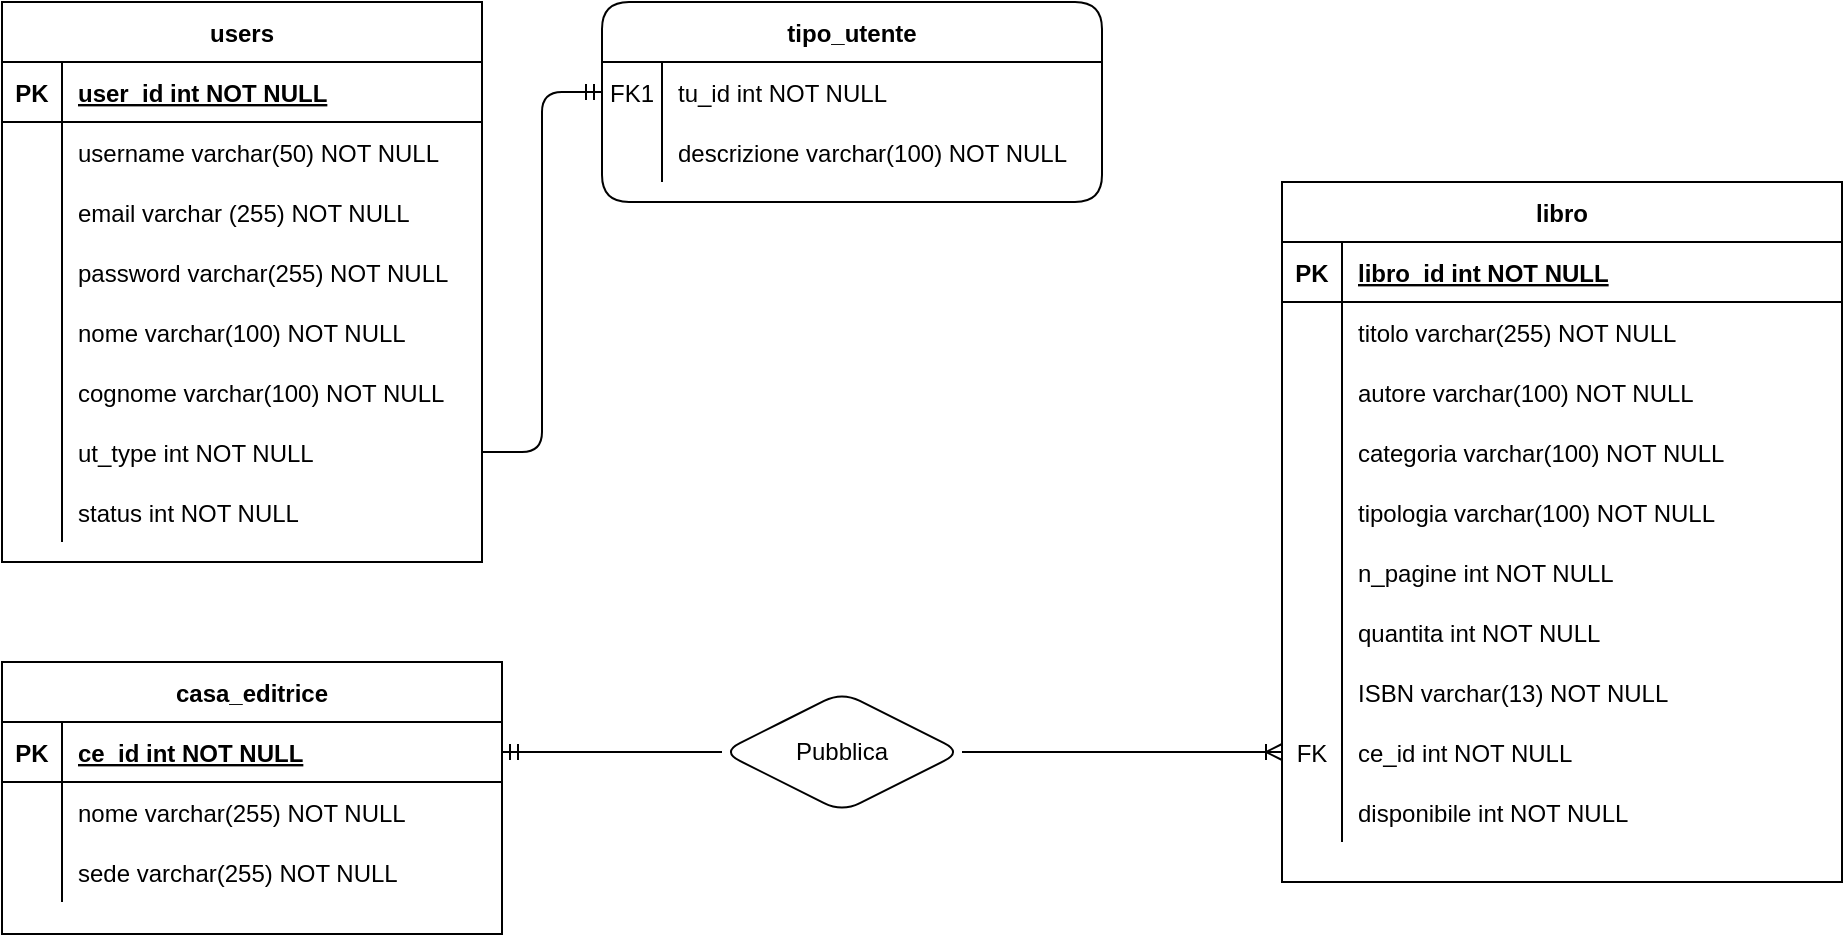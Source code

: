 <mxfile version="14.2.7" type="github">
  <diagram id="R2lEEEUBdFMjLlhIrx00" name="Page-1">
    <mxGraphModel dx="1346" dy="693" grid="1" gridSize="10" guides="1" tooltips="1" connect="1" arrows="1" fold="1" page="1" pageScale="1" pageWidth="1169" pageHeight="827" math="0" shadow="0" extFonts="Permanent Marker^https://fonts.googleapis.com/css?family=Permanent+Marker">
      <root>
        <mxCell id="0" />
        <mxCell id="1" parent="0" />
        <mxCell id="C-vyLk0tnHw3VtMMgP7b-2" value="tipo_utente" style="shape=table;startSize=30;container=1;collapsible=1;childLayout=tableLayout;fixedRows=1;rowLines=0;fontStyle=1;align=center;resizeLast=1;rounded=1;" parent="1" vertex="1">
          <mxGeometry x="340" y="110" width="250" height="100" as="geometry" />
        </mxCell>
        <mxCell id="C-vyLk0tnHw3VtMMgP7b-6" value="" style="shape=partialRectangle;collapsible=0;dropTarget=0;pointerEvents=0;fillColor=none;points=[[0,0.5],[1,0.5]];portConstraint=eastwest;top=0;left=0;right=0;bottom=0;" parent="C-vyLk0tnHw3VtMMgP7b-2" vertex="1">
          <mxGeometry y="30" width="250" height="30" as="geometry" />
        </mxCell>
        <mxCell id="C-vyLk0tnHw3VtMMgP7b-7" value="FK1" style="shape=partialRectangle;overflow=hidden;connectable=0;fillColor=none;top=0;left=0;bottom=0;right=0;" parent="C-vyLk0tnHw3VtMMgP7b-6" vertex="1">
          <mxGeometry width="30" height="30" as="geometry" />
        </mxCell>
        <mxCell id="C-vyLk0tnHw3VtMMgP7b-8" value="tu_id int NOT NULL" style="shape=partialRectangle;overflow=hidden;connectable=0;fillColor=none;top=0;left=0;bottom=0;right=0;align=left;spacingLeft=6;" parent="C-vyLk0tnHw3VtMMgP7b-6" vertex="1">
          <mxGeometry x="30" width="220" height="30" as="geometry" />
        </mxCell>
        <mxCell id="C-vyLk0tnHw3VtMMgP7b-9" value="" style="shape=partialRectangle;collapsible=0;dropTarget=0;pointerEvents=0;fillColor=none;points=[[0,0.5],[1,0.5]];portConstraint=eastwest;top=0;left=0;right=0;bottom=0;" parent="C-vyLk0tnHw3VtMMgP7b-2" vertex="1">
          <mxGeometry y="60" width="250" height="30" as="geometry" />
        </mxCell>
        <mxCell id="C-vyLk0tnHw3VtMMgP7b-10" value="" style="shape=partialRectangle;overflow=hidden;connectable=0;fillColor=none;top=0;left=0;bottom=0;right=0;" parent="C-vyLk0tnHw3VtMMgP7b-9" vertex="1">
          <mxGeometry width="30" height="30" as="geometry" />
        </mxCell>
        <mxCell id="C-vyLk0tnHw3VtMMgP7b-11" value="descrizione varchar(100) NOT NULL" style="shape=partialRectangle;overflow=hidden;connectable=0;fillColor=none;top=0;left=0;bottom=0;right=0;align=left;spacingLeft=6;" parent="C-vyLk0tnHw3VtMMgP7b-9" vertex="1">
          <mxGeometry x="30" width="220" height="30" as="geometry" />
        </mxCell>
        <mxCell id="Vtl8R_igDZuL0pvEwuOO-15" value="libro" style="shape=table;startSize=30;container=1;collapsible=1;childLayout=tableLayout;fixedRows=1;rowLines=0;fontStyle=1;align=center;resizeLast=1;" parent="1" vertex="1">
          <mxGeometry x="680" y="200" width="280" height="350" as="geometry" />
        </mxCell>
        <mxCell id="Vtl8R_igDZuL0pvEwuOO-16" value="" style="shape=partialRectangle;collapsible=0;dropTarget=0;pointerEvents=0;fillColor=none;points=[[0,0.5],[1,0.5]];portConstraint=eastwest;top=0;left=0;right=0;bottom=1;" parent="Vtl8R_igDZuL0pvEwuOO-15" vertex="1">
          <mxGeometry y="30" width="280" height="30" as="geometry" />
        </mxCell>
        <mxCell id="Vtl8R_igDZuL0pvEwuOO-17" value="PK" style="shape=partialRectangle;overflow=hidden;connectable=0;fillColor=none;top=0;left=0;bottom=0;right=0;fontStyle=1;" parent="Vtl8R_igDZuL0pvEwuOO-16" vertex="1">
          <mxGeometry width="30" height="30" as="geometry" />
        </mxCell>
        <mxCell id="Vtl8R_igDZuL0pvEwuOO-18" value="libro_id int NOT NULL " style="shape=partialRectangle;overflow=hidden;connectable=0;fillColor=none;top=0;left=0;bottom=0;right=0;align=left;spacingLeft=6;fontStyle=5;" parent="Vtl8R_igDZuL0pvEwuOO-16" vertex="1">
          <mxGeometry x="30" width="250" height="30" as="geometry" />
        </mxCell>
        <mxCell id="Vtl8R_igDZuL0pvEwuOO-19" value="" style="shape=partialRectangle;collapsible=0;dropTarget=0;pointerEvents=0;fillColor=none;points=[[0,0.5],[1,0.5]];portConstraint=eastwest;top=0;left=0;right=0;bottom=0;" parent="Vtl8R_igDZuL0pvEwuOO-15" vertex="1">
          <mxGeometry y="60" width="280" height="30" as="geometry" />
        </mxCell>
        <mxCell id="Vtl8R_igDZuL0pvEwuOO-20" value="" style="shape=partialRectangle;overflow=hidden;connectable=0;fillColor=none;top=0;left=0;bottom=0;right=0;" parent="Vtl8R_igDZuL0pvEwuOO-19" vertex="1">
          <mxGeometry width="30" height="30" as="geometry" />
        </mxCell>
        <mxCell id="Vtl8R_igDZuL0pvEwuOO-21" value="titolo varchar(255) NOT NULL" style="shape=partialRectangle;overflow=hidden;connectable=0;fillColor=none;top=0;left=0;bottom=0;right=0;align=left;spacingLeft=6;" parent="Vtl8R_igDZuL0pvEwuOO-19" vertex="1">
          <mxGeometry x="30" width="250" height="30" as="geometry" />
        </mxCell>
        <mxCell id="Vtl8R_igDZuL0pvEwuOO-22" value="" style="shape=partialRectangle;collapsible=0;dropTarget=0;pointerEvents=0;fillColor=none;points=[[0,0.5],[1,0.5]];portConstraint=eastwest;top=0;left=0;right=0;bottom=0;" parent="Vtl8R_igDZuL0pvEwuOO-15" vertex="1">
          <mxGeometry y="90" width="280" height="30" as="geometry" />
        </mxCell>
        <mxCell id="Vtl8R_igDZuL0pvEwuOO-23" value="" style="shape=partialRectangle;overflow=hidden;connectable=0;fillColor=none;top=0;left=0;bottom=0;right=0;" parent="Vtl8R_igDZuL0pvEwuOO-22" vertex="1">
          <mxGeometry width="30" height="30" as="geometry" />
        </mxCell>
        <mxCell id="Vtl8R_igDZuL0pvEwuOO-24" value="autore varchar(100) NOT NULL" style="shape=partialRectangle;overflow=hidden;connectable=0;fillColor=none;top=0;left=0;bottom=0;right=0;align=left;spacingLeft=6;" parent="Vtl8R_igDZuL0pvEwuOO-22" vertex="1">
          <mxGeometry x="30" width="250" height="30" as="geometry" />
        </mxCell>
        <mxCell id="S0_BgPtVkWArHSTj8qXA-43" value="" style="shape=partialRectangle;collapsible=0;dropTarget=0;pointerEvents=0;fillColor=none;points=[[0,0.5],[1,0.5]];portConstraint=eastwest;top=0;left=0;right=0;bottom=0;" vertex="1" parent="Vtl8R_igDZuL0pvEwuOO-15">
          <mxGeometry y="120" width="280" height="30" as="geometry" />
        </mxCell>
        <mxCell id="S0_BgPtVkWArHSTj8qXA-44" value="" style="shape=partialRectangle;overflow=hidden;connectable=0;fillColor=none;top=0;left=0;bottom=0;right=0;" vertex="1" parent="S0_BgPtVkWArHSTj8qXA-43">
          <mxGeometry width="30" height="30" as="geometry" />
        </mxCell>
        <mxCell id="S0_BgPtVkWArHSTj8qXA-45" value="categoria varchar(100) NOT NULL" style="shape=partialRectangle;overflow=hidden;connectable=0;fillColor=none;top=0;left=0;bottom=0;right=0;align=left;spacingLeft=6;" vertex="1" parent="S0_BgPtVkWArHSTj8qXA-43">
          <mxGeometry x="30" width="250" height="30" as="geometry" />
        </mxCell>
        <mxCell id="S0_BgPtVkWArHSTj8qXA-72" value="" style="shape=partialRectangle;collapsible=0;dropTarget=0;pointerEvents=0;fillColor=none;points=[[0,0.5],[1,0.5]];portConstraint=eastwest;top=0;left=0;right=0;bottom=0;" vertex="1" parent="Vtl8R_igDZuL0pvEwuOO-15">
          <mxGeometry y="150" width="280" height="30" as="geometry" />
        </mxCell>
        <mxCell id="S0_BgPtVkWArHSTj8qXA-73" value="" style="shape=partialRectangle;overflow=hidden;connectable=0;fillColor=none;top=0;left=0;bottom=0;right=0;" vertex="1" parent="S0_BgPtVkWArHSTj8qXA-72">
          <mxGeometry width="30" height="30" as="geometry" />
        </mxCell>
        <mxCell id="S0_BgPtVkWArHSTj8qXA-74" value="tipologia varchar(100) NOT NULL" style="shape=partialRectangle;overflow=hidden;connectable=0;fillColor=none;top=0;left=0;bottom=0;right=0;align=left;spacingLeft=6;" vertex="1" parent="S0_BgPtVkWArHSTj8qXA-72">
          <mxGeometry x="30" width="250" height="30" as="geometry" />
        </mxCell>
        <mxCell id="S0_BgPtVkWArHSTj8qXA-46" value="" style="shape=partialRectangle;collapsible=0;dropTarget=0;pointerEvents=0;fillColor=none;points=[[0,0.5],[1,0.5]];portConstraint=eastwest;top=0;left=0;right=0;bottom=0;" vertex="1" parent="Vtl8R_igDZuL0pvEwuOO-15">
          <mxGeometry y="180" width="280" height="30" as="geometry" />
        </mxCell>
        <mxCell id="S0_BgPtVkWArHSTj8qXA-47" value="" style="shape=partialRectangle;overflow=hidden;connectable=0;fillColor=none;top=0;left=0;bottom=0;right=0;" vertex="1" parent="S0_BgPtVkWArHSTj8qXA-46">
          <mxGeometry width="30" height="30" as="geometry" />
        </mxCell>
        <mxCell id="S0_BgPtVkWArHSTj8qXA-48" value="n_pagine int NOT NULL" style="shape=partialRectangle;overflow=hidden;connectable=0;fillColor=none;top=0;left=0;bottom=0;right=0;align=left;spacingLeft=6;" vertex="1" parent="S0_BgPtVkWArHSTj8qXA-46">
          <mxGeometry x="30" width="250" height="30" as="geometry" />
        </mxCell>
        <mxCell id="S0_BgPtVkWArHSTj8qXA-49" value="" style="shape=partialRectangle;collapsible=0;dropTarget=0;pointerEvents=0;fillColor=none;points=[[0,0.5],[1,0.5]];portConstraint=eastwest;top=0;left=0;right=0;bottom=0;" vertex="1" parent="Vtl8R_igDZuL0pvEwuOO-15">
          <mxGeometry y="210" width="280" height="30" as="geometry" />
        </mxCell>
        <mxCell id="S0_BgPtVkWArHSTj8qXA-50" value="" style="shape=partialRectangle;overflow=hidden;connectable=0;fillColor=none;top=0;left=0;bottom=0;right=0;" vertex="1" parent="S0_BgPtVkWArHSTj8qXA-49">
          <mxGeometry width="30" height="30" as="geometry" />
        </mxCell>
        <mxCell id="S0_BgPtVkWArHSTj8qXA-51" value="quantita int NOT NULL" style="shape=partialRectangle;overflow=hidden;connectable=0;fillColor=none;top=0;left=0;bottom=0;right=0;align=left;spacingLeft=6;" vertex="1" parent="S0_BgPtVkWArHSTj8qXA-49">
          <mxGeometry x="30" width="250" height="30" as="geometry" />
        </mxCell>
        <mxCell id="S0_BgPtVkWArHSTj8qXA-52" value="" style="shape=partialRectangle;collapsible=0;dropTarget=0;pointerEvents=0;fillColor=none;points=[[0,0.5],[1,0.5]];portConstraint=eastwest;top=0;left=0;right=0;bottom=0;" vertex="1" parent="Vtl8R_igDZuL0pvEwuOO-15">
          <mxGeometry y="240" width="280" height="30" as="geometry" />
        </mxCell>
        <mxCell id="S0_BgPtVkWArHSTj8qXA-53" value="" style="shape=partialRectangle;overflow=hidden;connectable=0;fillColor=none;top=0;left=0;bottom=0;right=0;" vertex="1" parent="S0_BgPtVkWArHSTj8qXA-52">
          <mxGeometry width="30" height="30" as="geometry" />
        </mxCell>
        <mxCell id="S0_BgPtVkWArHSTj8qXA-54" value="ISBN varchar(13) NOT NULL" style="shape=partialRectangle;overflow=hidden;connectable=0;fillColor=none;top=0;left=0;bottom=0;right=0;align=left;spacingLeft=6;" vertex="1" parent="S0_BgPtVkWArHSTj8qXA-52">
          <mxGeometry x="30" width="250" height="30" as="geometry" />
        </mxCell>
        <mxCell id="S0_BgPtVkWArHSTj8qXA-55" value="" style="shape=partialRectangle;collapsible=0;dropTarget=0;pointerEvents=0;fillColor=none;points=[[0,0.5],[1,0.5]];portConstraint=eastwest;top=0;left=0;right=0;bottom=0;" vertex="1" parent="Vtl8R_igDZuL0pvEwuOO-15">
          <mxGeometry y="270" width="280" height="30" as="geometry" />
        </mxCell>
        <mxCell id="S0_BgPtVkWArHSTj8qXA-56" value="FK" style="shape=partialRectangle;overflow=hidden;connectable=0;fillColor=none;top=0;left=0;bottom=0;right=0;" vertex="1" parent="S0_BgPtVkWArHSTj8qXA-55">
          <mxGeometry width="30" height="30" as="geometry" />
        </mxCell>
        <mxCell id="S0_BgPtVkWArHSTj8qXA-57" value="ce_id int NOT NULL" style="shape=partialRectangle;overflow=hidden;connectable=0;fillColor=none;top=0;left=0;bottom=0;right=0;align=left;spacingLeft=6;" vertex="1" parent="S0_BgPtVkWArHSTj8qXA-55">
          <mxGeometry x="30" width="250" height="30" as="geometry" />
        </mxCell>
        <mxCell id="S0_BgPtVkWArHSTj8qXA-59" value="" style="shape=partialRectangle;collapsible=0;dropTarget=0;pointerEvents=0;fillColor=none;points=[[0,0.5],[1,0.5]];portConstraint=eastwest;top=0;left=0;right=0;bottom=0;" vertex="1" parent="Vtl8R_igDZuL0pvEwuOO-15">
          <mxGeometry y="300" width="280" height="30" as="geometry" />
        </mxCell>
        <mxCell id="S0_BgPtVkWArHSTj8qXA-60" value="" style="shape=partialRectangle;overflow=hidden;connectable=0;fillColor=none;top=0;left=0;bottom=0;right=0;" vertex="1" parent="S0_BgPtVkWArHSTj8qXA-59">
          <mxGeometry width="30" height="30" as="geometry" />
        </mxCell>
        <mxCell id="S0_BgPtVkWArHSTj8qXA-61" value="disponibile int NOT NULL" style="shape=partialRectangle;overflow=hidden;connectable=0;fillColor=none;top=0;left=0;bottom=0;right=0;align=left;spacingLeft=6;" vertex="1" parent="S0_BgPtVkWArHSTj8qXA-59">
          <mxGeometry x="30" width="250" height="30" as="geometry" />
        </mxCell>
        <mxCell id="Vtl8R_igDZuL0pvEwuOO-27" value="casa_editrice" style="shape=table;startSize=30;container=1;collapsible=1;childLayout=tableLayout;fixedRows=1;rowLines=0;fontStyle=1;align=center;resizeLast=1;" parent="1" vertex="1">
          <mxGeometry x="40" y="440" width="250" height="136" as="geometry" />
        </mxCell>
        <mxCell id="Vtl8R_igDZuL0pvEwuOO-28" value="" style="shape=partialRectangle;collapsible=0;dropTarget=0;pointerEvents=0;fillColor=none;points=[[0,0.5],[1,0.5]];portConstraint=eastwest;top=0;left=0;right=0;bottom=1;" parent="Vtl8R_igDZuL0pvEwuOO-27" vertex="1">
          <mxGeometry y="30" width="250" height="30" as="geometry" />
        </mxCell>
        <mxCell id="Vtl8R_igDZuL0pvEwuOO-29" value="PK" style="shape=partialRectangle;overflow=hidden;connectable=0;fillColor=none;top=0;left=0;bottom=0;right=0;fontStyle=1;" parent="Vtl8R_igDZuL0pvEwuOO-28" vertex="1">
          <mxGeometry width="30" height="30" as="geometry" />
        </mxCell>
        <mxCell id="Vtl8R_igDZuL0pvEwuOO-30" value="ce_id int NOT NULL " style="shape=partialRectangle;overflow=hidden;connectable=0;fillColor=none;top=0;left=0;bottom=0;right=0;align=left;spacingLeft=6;fontStyle=5;" parent="Vtl8R_igDZuL0pvEwuOO-28" vertex="1">
          <mxGeometry x="30" width="220" height="30" as="geometry" />
        </mxCell>
        <mxCell id="Vtl8R_igDZuL0pvEwuOO-31" value="" style="shape=partialRectangle;collapsible=0;dropTarget=0;pointerEvents=0;fillColor=none;points=[[0,0.5],[1,0.5]];portConstraint=eastwest;top=0;left=0;right=0;bottom=0;" parent="Vtl8R_igDZuL0pvEwuOO-27" vertex="1">
          <mxGeometry y="60" width="250" height="30" as="geometry" />
        </mxCell>
        <mxCell id="Vtl8R_igDZuL0pvEwuOO-32" value="" style="shape=partialRectangle;overflow=hidden;connectable=0;fillColor=none;top=0;left=0;bottom=0;right=0;" parent="Vtl8R_igDZuL0pvEwuOO-31" vertex="1">
          <mxGeometry width="30" height="30" as="geometry" />
        </mxCell>
        <mxCell id="Vtl8R_igDZuL0pvEwuOO-33" value="nome varchar(255) NOT NULL" style="shape=partialRectangle;overflow=hidden;connectable=0;fillColor=none;top=0;left=0;bottom=0;right=0;align=left;spacingLeft=6;" parent="Vtl8R_igDZuL0pvEwuOO-31" vertex="1">
          <mxGeometry x="30" width="220" height="30" as="geometry" />
        </mxCell>
        <mxCell id="S0_BgPtVkWArHSTj8qXA-69" value="" style="shape=partialRectangle;collapsible=0;dropTarget=0;pointerEvents=0;fillColor=none;points=[[0,0.5],[1,0.5]];portConstraint=eastwest;top=0;left=0;right=0;bottom=0;" vertex="1" parent="Vtl8R_igDZuL0pvEwuOO-27">
          <mxGeometry y="90" width="250" height="30" as="geometry" />
        </mxCell>
        <mxCell id="S0_BgPtVkWArHSTj8qXA-70" value="" style="shape=partialRectangle;overflow=hidden;connectable=0;fillColor=none;top=0;left=0;bottom=0;right=0;" vertex="1" parent="S0_BgPtVkWArHSTj8qXA-69">
          <mxGeometry width="30" height="30" as="geometry" />
        </mxCell>
        <mxCell id="S0_BgPtVkWArHSTj8qXA-71" value="sede varchar(255) NOT NULL" style="shape=partialRectangle;overflow=hidden;connectable=0;fillColor=none;top=0;left=0;bottom=0;right=0;align=left;spacingLeft=6;" vertex="1" parent="S0_BgPtVkWArHSTj8qXA-69">
          <mxGeometry x="30" width="220" height="30" as="geometry" />
        </mxCell>
        <mxCell id="S0_BgPtVkWArHSTj8qXA-1" value="users" style="shape=table;startSize=30;container=1;collapsible=1;childLayout=tableLayout;fixedRows=1;rowLines=0;fontStyle=1;align=center;resizeLast=1;" vertex="1" parent="1">
          <mxGeometry x="40" y="110" width="240" height="280" as="geometry" />
        </mxCell>
        <mxCell id="S0_BgPtVkWArHSTj8qXA-2" value="" style="shape=partialRectangle;collapsible=0;dropTarget=0;pointerEvents=0;fillColor=none;top=0;left=0;bottom=1;right=0;points=[[0,0.5],[1,0.5]];portConstraint=eastwest;" vertex="1" parent="S0_BgPtVkWArHSTj8qXA-1">
          <mxGeometry y="30" width="240" height="30" as="geometry" />
        </mxCell>
        <mxCell id="S0_BgPtVkWArHSTj8qXA-3" value="PK" style="shape=partialRectangle;connectable=0;fillColor=none;top=0;left=0;bottom=0;right=0;fontStyle=1;overflow=hidden;" vertex="1" parent="S0_BgPtVkWArHSTj8qXA-2">
          <mxGeometry width="30" height="30" as="geometry" />
        </mxCell>
        <mxCell id="S0_BgPtVkWArHSTj8qXA-4" value="user_id int NOT NULL" style="shape=partialRectangle;connectable=0;fillColor=none;top=0;left=0;bottom=0;right=0;align=left;spacingLeft=6;fontStyle=5;overflow=hidden;" vertex="1" parent="S0_BgPtVkWArHSTj8qXA-2">
          <mxGeometry x="30" width="210" height="30" as="geometry" />
        </mxCell>
        <mxCell id="S0_BgPtVkWArHSTj8qXA-5" value="" style="shape=partialRectangle;collapsible=0;dropTarget=0;pointerEvents=0;fillColor=none;top=0;left=0;bottom=0;right=0;points=[[0,0.5],[1,0.5]];portConstraint=eastwest;" vertex="1" parent="S0_BgPtVkWArHSTj8qXA-1">
          <mxGeometry y="60" width="240" height="30" as="geometry" />
        </mxCell>
        <mxCell id="S0_BgPtVkWArHSTj8qXA-6" value="" style="shape=partialRectangle;connectable=0;fillColor=none;top=0;left=0;bottom=0;right=0;editable=1;overflow=hidden;" vertex="1" parent="S0_BgPtVkWArHSTj8qXA-5">
          <mxGeometry width="30" height="30" as="geometry" />
        </mxCell>
        <mxCell id="S0_BgPtVkWArHSTj8qXA-7" value="username varchar(50) NOT NULL" style="shape=partialRectangle;connectable=0;fillColor=none;top=0;left=0;bottom=0;right=0;align=left;spacingLeft=6;overflow=hidden;" vertex="1" parent="S0_BgPtVkWArHSTj8qXA-5">
          <mxGeometry x="30" width="210" height="30" as="geometry" />
        </mxCell>
        <mxCell id="S0_BgPtVkWArHSTj8qXA-8" value="" style="shape=partialRectangle;collapsible=0;dropTarget=0;pointerEvents=0;fillColor=none;top=0;left=0;bottom=0;right=0;points=[[0,0.5],[1,0.5]];portConstraint=eastwest;" vertex="1" parent="S0_BgPtVkWArHSTj8qXA-1">
          <mxGeometry y="90" width="240" height="30" as="geometry" />
        </mxCell>
        <mxCell id="S0_BgPtVkWArHSTj8qXA-9" value="" style="shape=partialRectangle;connectable=0;fillColor=none;top=0;left=0;bottom=0;right=0;editable=1;overflow=hidden;" vertex="1" parent="S0_BgPtVkWArHSTj8qXA-8">
          <mxGeometry width="30" height="30" as="geometry" />
        </mxCell>
        <mxCell id="S0_BgPtVkWArHSTj8qXA-10" value="email varchar (255) NOT NULL" style="shape=partialRectangle;connectable=0;fillColor=none;top=0;left=0;bottom=0;right=0;align=left;spacingLeft=6;overflow=hidden;" vertex="1" parent="S0_BgPtVkWArHSTj8qXA-8">
          <mxGeometry x="30" width="210" height="30" as="geometry" />
        </mxCell>
        <mxCell id="S0_BgPtVkWArHSTj8qXA-11" value="" style="shape=partialRectangle;collapsible=0;dropTarget=0;pointerEvents=0;fillColor=none;top=0;left=0;bottom=0;right=0;points=[[0,0.5],[1,0.5]];portConstraint=eastwest;" vertex="1" parent="S0_BgPtVkWArHSTj8qXA-1">
          <mxGeometry y="120" width="240" height="30" as="geometry" />
        </mxCell>
        <mxCell id="S0_BgPtVkWArHSTj8qXA-12" value="" style="shape=partialRectangle;connectable=0;fillColor=none;top=0;left=0;bottom=0;right=0;editable=1;overflow=hidden;" vertex="1" parent="S0_BgPtVkWArHSTj8qXA-11">
          <mxGeometry width="30" height="30" as="geometry" />
        </mxCell>
        <mxCell id="S0_BgPtVkWArHSTj8qXA-13" value="password varchar(255) NOT NULL" style="shape=partialRectangle;connectable=0;fillColor=none;top=0;left=0;bottom=0;right=0;align=left;spacingLeft=6;overflow=hidden;" vertex="1" parent="S0_BgPtVkWArHSTj8qXA-11">
          <mxGeometry x="30" width="210" height="30" as="geometry" />
        </mxCell>
        <mxCell id="S0_BgPtVkWArHSTj8qXA-27" value="" style="shape=partialRectangle;collapsible=0;dropTarget=0;pointerEvents=0;fillColor=none;top=0;left=0;bottom=0;right=0;points=[[0,0.5],[1,0.5]];portConstraint=eastwest;" vertex="1" parent="S0_BgPtVkWArHSTj8qXA-1">
          <mxGeometry y="150" width="240" height="30" as="geometry" />
        </mxCell>
        <mxCell id="S0_BgPtVkWArHSTj8qXA-28" value="" style="shape=partialRectangle;connectable=0;fillColor=none;top=0;left=0;bottom=0;right=0;editable=1;overflow=hidden;" vertex="1" parent="S0_BgPtVkWArHSTj8qXA-27">
          <mxGeometry width="30" height="30" as="geometry" />
        </mxCell>
        <mxCell id="S0_BgPtVkWArHSTj8qXA-29" value="nome varchar(100) NOT NULL" style="shape=partialRectangle;connectable=0;fillColor=none;top=0;left=0;bottom=0;right=0;align=left;spacingLeft=6;overflow=hidden;" vertex="1" parent="S0_BgPtVkWArHSTj8qXA-27">
          <mxGeometry x="30" width="210" height="30" as="geometry" />
        </mxCell>
        <mxCell id="S0_BgPtVkWArHSTj8qXA-30" value="" style="shape=partialRectangle;collapsible=0;dropTarget=0;pointerEvents=0;fillColor=none;top=0;left=0;bottom=0;right=0;points=[[0,0.5],[1,0.5]];portConstraint=eastwest;" vertex="1" parent="S0_BgPtVkWArHSTj8qXA-1">
          <mxGeometry y="180" width="240" height="30" as="geometry" />
        </mxCell>
        <mxCell id="S0_BgPtVkWArHSTj8qXA-31" value="" style="shape=partialRectangle;connectable=0;fillColor=none;top=0;left=0;bottom=0;right=0;editable=1;overflow=hidden;" vertex="1" parent="S0_BgPtVkWArHSTj8qXA-30">
          <mxGeometry width="30" height="30" as="geometry" />
        </mxCell>
        <mxCell id="S0_BgPtVkWArHSTj8qXA-32" value="cognome varchar(100) NOT NULL" style="shape=partialRectangle;connectable=0;fillColor=none;top=0;left=0;bottom=0;right=0;align=left;spacingLeft=6;overflow=hidden;" vertex="1" parent="S0_BgPtVkWArHSTj8qXA-30">
          <mxGeometry x="30" width="210" height="30" as="geometry" />
        </mxCell>
        <mxCell id="S0_BgPtVkWArHSTj8qXA-33" value="" style="shape=partialRectangle;collapsible=0;dropTarget=0;pointerEvents=0;fillColor=none;top=0;left=0;bottom=0;right=0;points=[[0,0.5],[1,0.5]];portConstraint=eastwest;" vertex="1" parent="S0_BgPtVkWArHSTj8qXA-1">
          <mxGeometry y="210" width="240" height="30" as="geometry" />
        </mxCell>
        <mxCell id="S0_BgPtVkWArHSTj8qXA-34" value="" style="shape=partialRectangle;connectable=0;fillColor=none;top=0;left=0;bottom=0;right=0;editable=1;overflow=hidden;" vertex="1" parent="S0_BgPtVkWArHSTj8qXA-33">
          <mxGeometry width="30" height="30" as="geometry" />
        </mxCell>
        <mxCell id="S0_BgPtVkWArHSTj8qXA-35" value="ut_type int NOT NULL" style="shape=partialRectangle;connectable=0;fillColor=none;top=0;left=0;bottom=0;right=0;align=left;spacingLeft=6;overflow=hidden;" vertex="1" parent="S0_BgPtVkWArHSTj8qXA-33">
          <mxGeometry x="30" width="210" height="30" as="geometry" />
        </mxCell>
        <mxCell id="S0_BgPtVkWArHSTj8qXA-36" value="" style="shape=partialRectangle;collapsible=0;dropTarget=0;pointerEvents=0;fillColor=none;top=0;left=0;bottom=0;right=0;points=[[0,0.5],[1,0.5]];portConstraint=eastwest;" vertex="1" parent="S0_BgPtVkWArHSTj8qXA-1">
          <mxGeometry y="240" width="240" height="30" as="geometry" />
        </mxCell>
        <mxCell id="S0_BgPtVkWArHSTj8qXA-37" value="" style="shape=partialRectangle;connectable=0;fillColor=none;top=0;left=0;bottom=0;right=0;editable=1;overflow=hidden;" vertex="1" parent="S0_BgPtVkWArHSTj8qXA-36">
          <mxGeometry width="30" height="30" as="geometry" />
        </mxCell>
        <mxCell id="S0_BgPtVkWArHSTj8qXA-38" value="status int NOT NULL" style="shape=partialRectangle;connectable=0;fillColor=none;top=0;left=0;bottom=0;right=0;align=left;spacingLeft=6;overflow=hidden;" vertex="1" parent="S0_BgPtVkWArHSTj8qXA-36">
          <mxGeometry x="30" width="210" height="30" as="geometry" />
        </mxCell>
        <mxCell id="S0_BgPtVkWArHSTj8qXA-42" value="" style="edgeStyle=entityRelationEdgeStyle;fontSize=12;html=1;endArrow=ERmandOne;" edge="1" parent="1" source="S0_BgPtVkWArHSTj8qXA-33" target="C-vyLk0tnHw3VtMMgP7b-6">
          <mxGeometry width="100" height="100" relative="1" as="geometry">
            <mxPoint x="380" y="370" as="sourcePoint" />
            <mxPoint x="480" y="270" as="targetPoint" />
          </mxGeometry>
        </mxCell>
        <mxCell id="S0_BgPtVkWArHSTj8qXA-65" value="Pubblica" style="shape=rhombus;perimeter=rhombusPerimeter;whiteSpace=wrap;html=1;align=center;rounded=1;" vertex="1" parent="1">
          <mxGeometry x="400" y="455" width="120" height="60" as="geometry" />
        </mxCell>
        <mxCell id="S0_BgPtVkWArHSTj8qXA-66" value="" style="edgeStyle=entityRelationEdgeStyle;fontSize=12;html=1;endArrow=ERoneToMany;exitX=1;exitY=0.5;exitDx=0;exitDy=0;" edge="1" parent="1" source="S0_BgPtVkWArHSTj8qXA-65" target="S0_BgPtVkWArHSTj8qXA-55">
          <mxGeometry width="100" height="100" relative="1" as="geometry">
            <mxPoint x="640" y="440" as="sourcePoint" />
            <mxPoint x="740" y="340" as="targetPoint" />
          </mxGeometry>
        </mxCell>
        <mxCell id="S0_BgPtVkWArHSTj8qXA-68" value="" style="edgeStyle=entityRelationEdgeStyle;fontSize=12;html=1;endArrow=ERmandOne;exitX=0;exitY=0.5;exitDx=0;exitDy=0;" edge="1" parent="1" source="S0_BgPtVkWArHSTj8qXA-65" target="Vtl8R_igDZuL0pvEwuOO-28">
          <mxGeometry width="100" height="100" relative="1" as="geometry">
            <mxPoint x="650" y="450" as="sourcePoint" />
            <mxPoint x="750" y="350" as="targetPoint" />
          </mxGeometry>
        </mxCell>
      </root>
    </mxGraphModel>
  </diagram>
</mxfile>
